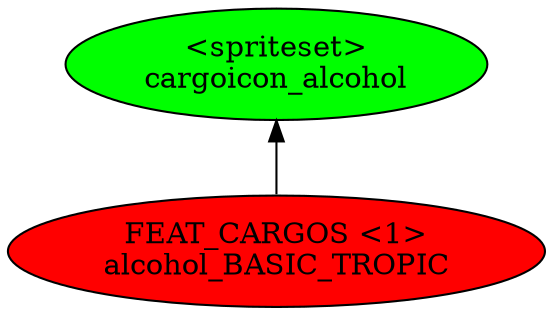 digraph {
rankdir="BT"
cargoicon_alcohol [fillcolor=green style="filled" label="<spriteset>\ncargoicon_alcohol"]
alcohol_BASIC_TROPIC [fillcolor=red style="filled" label="FEAT_CARGOS <1>\nalcohol_BASIC_TROPIC"]
alcohol_BASIC_TROPIC->cargoicon_alcohol
}
